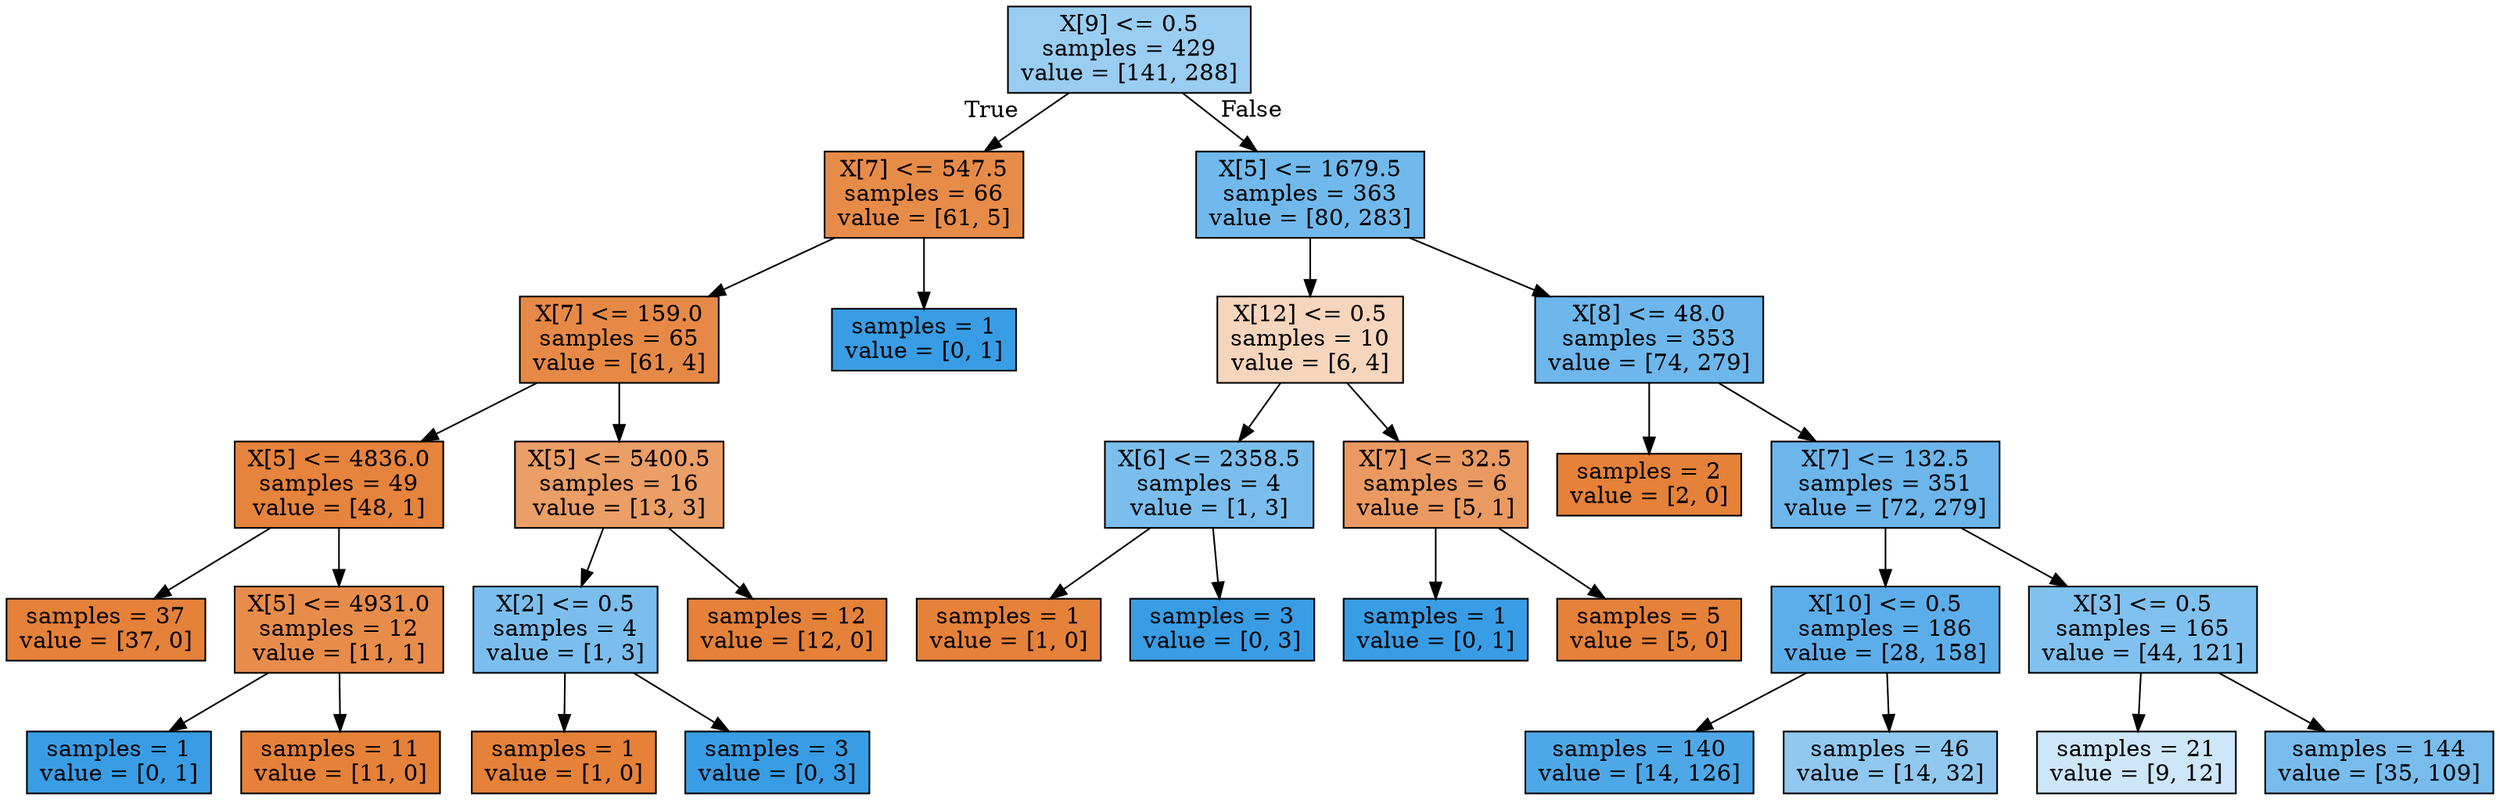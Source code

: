 digraph Tree {
node [shape=box, style="filled", color="black"] ;
0 [label="X[9] <= 0.5\nsamples = 429\nvalue = [141, 288]", fillcolor="#399de582"] ;
1 [label="X[7] <= 547.5\nsamples = 66\nvalue = [61, 5]", fillcolor="#e58139ea"] ;
0 -> 1 [labeldistance=2.5, labelangle=45, headlabel="True"] ;
2 [label="X[7] <= 159.0\nsamples = 65\nvalue = [61, 4]", fillcolor="#e58139ee"] ;
1 -> 2 ;
3 [label="X[5] <= 4836.0\nsamples = 49\nvalue = [48, 1]", fillcolor="#e58139fa"] ;
2 -> 3 ;
4 [label="samples = 37\nvalue = [37, 0]", fillcolor="#e58139ff"] ;
3 -> 4 ;
5 [label="X[5] <= 4931.0\nsamples = 12\nvalue = [11, 1]", fillcolor="#e58139e8"] ;
3 -> 5 ;
6 [label="samples = 1\nvalue = [0, 1]", fillcolor="#399de5ff"] ;
5 -> 6 ;
7 [label="samples = 11\nvalue = [11, 0]", fillcolor="#e58139ff"] ;
5 -> 7 ;
8 [label="X[5] <= 5400.5\nsamples = 16\nvalue = [13, 3]", fillcolor="#e58139c4"] ;
2 -> 8 ;
9 [label="X[2] <= 0.5\nsamples = 4\nvalue = [1, 3]", fillcolor="#399de5aa"] ;
8 -> 9 ;
10 [label="samples = 1\nvalue = [1, 0]", fillcolor="#e58139ff"] ;
9 -> 10 ;
11 [label="samples = 3\nvalue = [0, 3]", fillcolor="#399de5ff"] ;
9 -> 11 ;
12 [label="samples = 12\nvalue = [12, 0]", fillcolor="#e58139ff"] ;
8 -> 12 ;
13 [label="samples = 1\nvalue = [0, 1]", fillcolor="#399de5ff"] ;
1 -> 13 ;
14 [label="X[5] <= 1679.5\nsamples = 363\nvalue = [80, 283]", fillcolor="#399de5b7"] ;
0 -> 14 [labeldistance=2.5, labelangle=-45, headlabel="False"] ;
15 [label="X[12] <= 0.5\nsamples = 10\nvalue = [6, 4]", fillcolor="#e5813955"] ;
14 -> 15 ;
16 [label="X[6] <= 2358.5\nsamples = 4\nvalue = [1, 3]", fillcolor="#399de5aa"] ;
15 -> 16 ;
17 [label="samples = 1\nvalue = [1, 0]", fillcolor="#e58139ff"] ;
16 -> 17 ;
18 [label="samples = 3\nvalue = [0, 3]", fillcolor="#399de5ff"] ;
16 -> 18 ;
19 [label="X[7] <= 32.5\nsamples = 6\nvalue = [5, 1]", fillcolor="#e58139cc"] ;
15 -> 19 ;
20 [label="samples = 1\nvalue = [0, 1]", fillcolor="#399de5ff"] ;
19 -> 20 ;
21 [label="samples = 5\nvalue = [5, 0]", fillcolor="#e58139ff"] ;
19 -> 21 ;
22 [label="X[8] <= 48.0\nsamples = 353\nvalue = [74, 279]", fillcolor="#399de5bb"] ;
14 -> 22 ;
23 [label="samples = 2\nvalue = [2, 0]", fillcolor="#e58139ff"] ;
22 -> 23 ;
24 [label="X[7] <= 132.5\nsamples = 351\nvalue = [72, 279]", fillcolor="#399de5bd"] ;
22 -> 24 ;
25 [label="X[10] <= 0.5\nsamples = 186\nvalue = [28, 158]", fillcolor="#399de5d2"] ;
24 -> 25 ;
26 [label="samples = 140\nvalue = [14, 126]", fillcolor="#399de5e3"] ;
25 -> 26 ;
27 [label="samples = 46\nvalue = [14, 32]", fillcolor="#399de58f"] ;
25 -> 27 ;
28 [label="X[3] <= 0.5\nsamples = 165\nvalue = [44, 121]", fillcolor="#399de5a2"] ;
24 -> 28 ;
29 [label="samples = 21\nvalue = [9, 12]", fillcolor="#399de540"] ;
28 -> 29 ;
30 [label="samples = 144\nvalue = [35, 109]", fillcolor="#399de5ad"] ;
28 -> 30 ;
}
